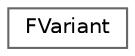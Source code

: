 digraph "Graphical Class Hierarchy"
{
 // INTERACTIVE_SVG=YES
 // LATEX_PDF_SIZE
  bgcolor="transparent";
  edge [fontname=Helvetica,fontsize=10,labelfontname=Helvetica,labelfontsize=10];
  node [fontname=Helvetica,fontsize=10,shape=box,height=0.2,width=0.4];
  rankdir="LR";
  Node0 [id="Node000000",label="FVariant",height=0.2,width=0.4,color="grey40", fillcolor="white", style="filled",URL="$d5/d94/classFVariant.html",tooltip="Implements an extensible union of multiple types."];
}
